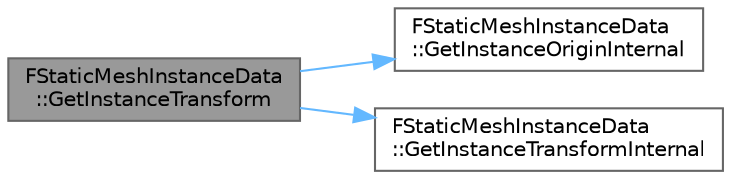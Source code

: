 digraph "FStaticMeshInstanceData::GetInstanceTransform"
{
 // INTERACTIVE_SVG=YES
 // LATEX_PDF_SIZE
  bgcolor="transparent";
  edge [fontname=Helvetica,fontsize=10,labelfontname=Helvetica,labelfontsize=10];
  node [fontname=Helvetica,fontsize=10,shape=box,height=0.2,width=0.4];
  rankdir="LR";
  Node1 [id="Node000001",label="FStaticMeshInstanceData\l::GetInstanceTransform",height=0.2,width=0.4,color="gray40", fillcolor="grey60", style="filled", fontcolor="black",tooltip=" "];
  Node1 -> Node2 [id="edge1_Node000001_Node000002",color="steelblue1",style="solid",tooltip=" "];
  Node2 [id="Node000002",label="FStaticMeshInstanceData\l::GetInstanceOriginInternal",height=0.2,width=0.4,color="grey40", fillcolor="white", style="filled",URL="$d7/dfa/classFStaticMeshInstanceData.html#ac2be66588c1eee451ac2106dc1c9d46a",tooltip=" "];
  Node1 -> Node3 [id="edge2_Node000001_Node000003",color="steelblue1",style="solid",tooltip=" "];
  Node3 [id="Node000003",label="FStaticMeshInstanceData\l::GetInstanceTransformInternal",height=0.2,width=0.4,color="grey40", fillcolor="white", style="filled",URL="$d7/dfa/classFStaticMeshInstanceData.html#a68b7ccd1d3fe1ccee035cb06faf46c04",tooltip=" "];
}
